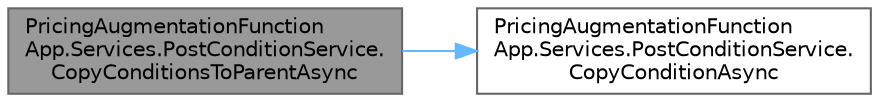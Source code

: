 digraph "PricingAugmentationFunctionApp.Services.PostConditionService.CopyConditionsToParentAsync"
{
 // LATEX_PDF_SIZE
  bgcolor="transparent";
  edge [fontname=Helvetica,fontsize=10,labelfontname=Helvetica,labelfontsize=10];
  node [fontname=Helvetica,fontsize=10,shape=box,height=0.2,width=0.4];
  rankdir="LR";
  Node1 [id="Node000001",label="PricingAugmentationFunction\lApp.Services.PostConditionService.\lCopyConditionsToParentAsync",height=0.2,width=0.4,color="gray40", fillcolor="grey60", style="filled", fontcolor="black",tooltip=" "];
  Node1 -> Node2 [id="edge1_Node000001_Node000002",color="steelblue1",style="solid",tooltip=" "];
  Node2 [id="Node000002",label="PricingAugmentationFunction\lApp.Services.PostConditionService.\lCopyConditionAsync",height=0.2,width=0.4,color="grey40", fillcolor="white", style="filled",URL="$class_pricing_augmentation_function_app_1_1_services_1_1_post_condition_service.html#a066690b005e2fdb595307745b02b4984",tooltip=" "];
}
